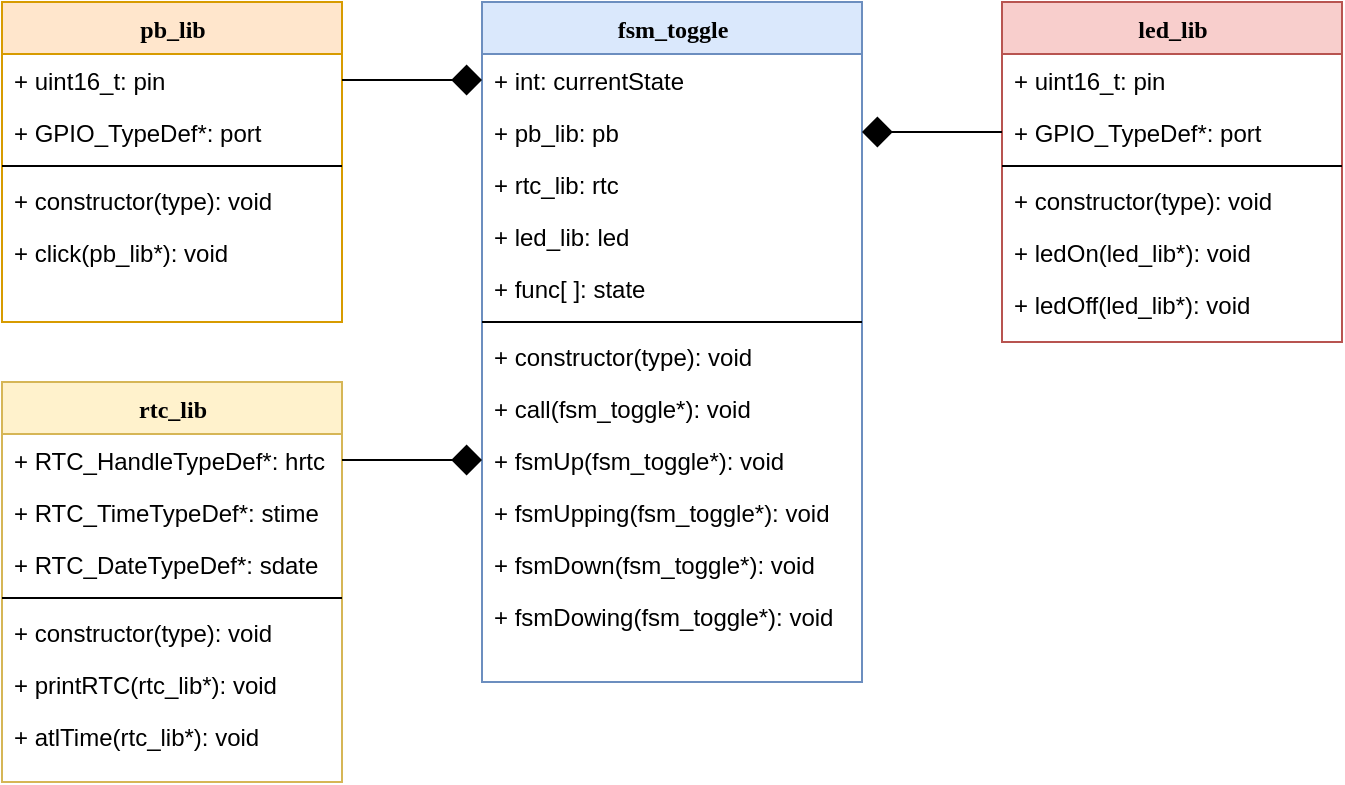 <mxfile version="14.1.2" type="device"><diagram name="Page-1" id="9f46799a-70d6-7492-0946-bef42562c5a5"><mxGraphModel dx="1719" dy="575" grid="1" gridSize="10" guides="1" tooltips="1" connect="1" arrows="1" fold="1" page="1" pageScale="1" pageWidth="1100" pageHeight="850" background="#ffffff" math="0" shadow="0"><root><mxCell id="0"/><mxCell id="1" parent="0"/><mxCell id="78961159f06e98e8-17" value="fsm_toggle" style="swimlane;html=1;fontStyle=1;align=center;verticalAlign=top;childLayout=stackLayout;horizontal=1;startSize=26;horizontalStack=0;resizeParent=1;resizeLast=0;collapsible=1;marginBottom=0;swimlaneFillColor=#ffffff;rounded=0;shadow=0;comic=0;labelBackgroundColor=none;strokeWidth=1;fillColor=#dae8fc;fontFamily=Verdana;fontSize=12;strokeColor=#6c8ebf;" parent="1" vertex="1"><mxGeometry x="170" y="150" width="190" height="340" as="geometry"/></mxCell><mxCell id="78961159f06e98e8-26" value="+ int: currentState" style="text;html=1;strokeColor=none;fillColor=none;align=left;verticalAlign=top;spacingLeft=4;spacingRight=4;whiteSpace=wrap;overflow=hidden;rotatable=0;points=[[0,0.5],[1,0.5]];portConstraint=eastwest;" parent="78961159f06e98e8-17" vertex="1"><mxGeometry y="26" width="190" height="26" as="geometry"/></mxCell><mxCell id="KftROP_ZPOcP-OnuVrkq-1" value="+ pb_lib: pb" style="text;html=1;strokeColor=none;fillColor=none;align=left;verticalAlign=top;spacingLeft=4;spacingRight=4;whiteSpace=wrap;overflow=hidden;rotatable=0;points=[[0,0.5],[1,0.5]];portConstraint=eastwest;" vertex="1" parent="78961159f06e98e8-17"><mxGeometry y="52" width="190" height="26" as="geometry"/></mxCell><mxCell id="KftROP_ZPOcP-OnuVrkq-2" value="+ rtc_lib: rtc" style="text;html=1;strokeColor=none;fillColor=none;align=left;verticalAlign=top;spacingLeft=4;spacingRight=4;whiteSpace=wrap;overflow=hidden;rotatable=0;points=[[0,0.5],[1,0.5]];portConstraint=eastwest;" vertex="1" parent="78961159f06e98e8-17"><mxGeometry y="78" width="190" height="26" as="geometry"/></mxCell><mxCell id="KftROP_ZPOcP-OnuVrkq-3" value="+ led_lib: led" style="text;html=1;strokeColor=none;fillColor=none;align=left;verticalAlign=top;spacingLeft=4;spacingRight=4;whiteSpace=wrap;overflow=hidden;rotatable=0;points=[[0,0.5],[1,0.5]];portConstraint=eastwest;" vertex="1" parent="78961159f06e98e8-17"><mxGeometry y="104" width="190" height="26" as="geometry"/></mxCell><mxCell id="78961159f06e98e8-24" value="+ func[ ]: state" style="text;html=1;strokeColor=none;fillColor=none;align=left;verticalAlign=top;spacingLeft=4;spacingRight=4;whiteSpace=wrap;overflow=hidden;rotatable=0;points=[[0,0.5],[1,0.5]];portConstraint=eastwest;" parent="78961159f06e98e8-17" vertex="1"><mxGeometry y="130" width="190" height="26" as="geometry"/></mxCell><mxCell id="78961159f06e98e8-19" value="" style="line;html=1;strokeWidth=1;fillColor=none;align=left;verticalAlign=middle;spacingTop=-1;spacingLeft=3;spacingRight=3;rotatable=0;labelPosition=right;points=[];portConstraint=eastwest;" parent="78961159f06e98e8-17" vertex="1"><mxGeometry y="156" width="190" height="8" as="geometry"/></mxCell><mxCell id="78961159f06e98e8-20" value="+ constructor(type): void" style="text;html=1;strokeColor=none;fillColor=none;align=left;verticalAlign=top;spacingLeft=4;spacingRight=4;whiteSpace=wrap;overflow=hidden;rotatable=0;points=[[0,0.5],[1,0.5]];portConstraint=eastwest;" parent="78961159f06e98e8-17" vertex="1"><mxGeometry y="164" width="190" height="26" as="geometry"/></mxCell><mxCell id="78961159f06e98e8-27" value="+ call(fsm_toggle*): void" style="text;html=1;strokeColor=none;fillColor=none;align=left;verticalAlign=top;spacingLeft=4;spacingRight=4;whiteSpace=wrap;overflow=hidden;rotatable=0;points=[[0,0.5],[1,0.5]];portConstraint=eastwest;" parent="78961159f06e98e8-17" vertex="1"><mxGeometry y="190" width="190" height="26" as="geometry"/></mxCell><mxCell id="KftROP_ZPOcP-OnuVrkq-13" value="+ fsmUp(fsm_toggle*): void" style="text;html=1;strokeColor=none;fillColor=none;align=left;verticalAlign=top;spacingLeft=4;spacingRight=4;whiteSpace=wrap;overflow=hidden;rotatable=0;points=[[0,0.5],[1,0.5]];portConstraint=eastwest;" vertex="1" parent="78961159f06e98e8-17"><mxGeometry y="216" width="190" height="26" as="geometry"/></mxCell><mxCell id="KftROP_ZPOcP-OnuVrkq-15" value="+ fsmUpping(fsm_toggle*): void" style="text;html=1;strokeColor=none;fillColor=none;align=left;verticalAlign=top;spacingLeft=4;spacingRight=4;whiteSpace=wrap;overflow=hidden;rotatable=0;points=[[0,0.5],[1,0.5]];portConstraint=eastwest;" vertex="1" parent="78961159f06e98e8-17"><mxGeometry y="242" width="190" height="26" as="geometry"/></mxCell><mxCell id="KftROP_ZPOcP-OnuVrkq-16" value="+ fsmDown(fsm_toggle*): void" style="text;html=1;strokeColor=none;fillColor=none;align=left;verticalAlign=top;spacingLeft=4;spacingRight=4;whiteSpace=wrap;overflow=hidden;rotatable=0;points=[[0,0.5],[1,0.5]];portConstraint=eastwest;" vertex="1" parent="78961159f06e98e8-17"><mxGeometry y="268" width="190" height="26" as="geometry"/></mxCell><mxCell id="KftROP_ZPOcP-OnuVrkq-17" value="+ fsmDowing(fsm_toggle*): void" style="text;html=1;strokeColor=none;fillColor=none;align=left;verticalAlign=top;spacingLeft=4;spacingRight=4;whiteSpace=wrap;overflow=hidden;rotatable=0;points=[[0,0.5],[1,0.5]];portConstraint=eastwest;" vertex="1" parent="78961159f06e98e8-17"><mxGeometry y="294" width="190" height="26" as="geometry"/></mxCell><mxCell id="KftROP_ZPOcP-OnuVrkq-4" value="led_lib" style="swimlane;html=1;fontStyle=1;align=center;verticalAlign=top;childLayout=stackLayout;horizontal=1;startSize=26;horizontalStack=0;resizeParent=1;resizeLast=0;collapsible=1;marginBottom=0;swimlaneFillColor=#ffffff;rounded=0;shadow=0;comic=0;labelBackgroundColor=none;strokeWidth=1;fillColor=#f8cecc;fontFamily=Verdana;fontSize=12;strokeColor=#b85450;" vertex="1" parent="1"><mxGeometry x="430" y="150" width="170" height="170" as="geometry"/></mxCell><mxCell id="KftROP_ZPOcP-OnuVrkq-5" value="+ uint16_t: pin" style="text;html=1;strokeColor=none;fillColor=none;align=left;verticalAlign=top;spacingLeft=4;spacingRight=4;whiteSpace=wrap;overflow=hidden;rotatable=0;points=[[0,0.5],[1,0.5]];portConstraint=eastwest;" vertex="1" parent="KftROP_ZPOcP-OnuVrkq-4"><mxGeometry y="26" width="170" height="26" as="geometry"/></mxCell><mxCell id="KftROP_ZPOcP-OnuVrkq-6" value="+ GPIO_TypeDef*: port" style="text;html=1;strokeColor=none;fillColor=none;align=left;verticalAlign=top;spacingLeft=4;spacingRight=4;whiteSpace=wrap;overflow=hidden;rotatable=0;points=[[0,0.5],[1,0.5]];portConstraint=eastwest;" vertex="1" parent="KftROP_ZPOcP-OnuVrkq-4"><mxGeometry y="52" width="170" height="26" as="geometry"/></mxCell><mxCell id="KftROP_ZPOcP-OnuVrkq-10" value="" style="line;html=1;strokeWidth=1;fillColor=none;align=left;verticalAlign=middle;spacingTop=-1;spacingLeft=3;spacingRight=3;rotatable=0;labelPosition=right;points=[];portConstraint=eastwest;" vertex="1" parent="KftROP_ZPOcP-OnuVrkq-4"><mxGeometry y="78" width="170" height="8" as="geometry"/></mxCell><mxCell id="KftROP_ZPOcP-OnuVrkq-11" value="+ constructor(type): void" style="text;html=1;strokeColor=none;fillColor=none;align=left;verticalAlign=top;spacingLeft=4;spacingRight=4;whiteSpace=wrap;overflow=hidden;rotatable=0;points=[[0,0.5],[1,0.5]];portConstraint=eastwest;" vertex="1" parent="KftROP_ZPOcP-OnuVrkq-4"><mxGeometry y="86" width="170" height="26" as="geometry"/></mxCell><mxCell id="KftROP_ZPOcP-OnuVrkq-12" value="+ ledOn(led_lib*): void" style="text;html=1;strokeColor=none;fillColor=none;align=left;verticalAlign=top;spacingLeft=4;spacingRight=4;whiteSpace=wrap;overflow=hidden;rotatable=0;points=[[0,0.5],[1,0.5]];portConstraint=eastwest;" vertex="1" parent="KftROP_ZPOcP-OnuVrkq-4"><mxGeometry y="112" width="170" height="26" as="geometry"/></mxCell><mxCell id="KftROP_ZPOcP-OnuVrkq-24" value="+ ledOff(led_lib*): void" style="text;html=1;strokeColor=none;fillColor=none;align=left;verticalAlign=top;spacingLeft=4;spacingRight=4;whiteSpace=wrap;overflow=hidden;rotatable=0;points=[[0,0.5],[1,0.5]];portConstraint=eastwest;" vertex="1" parent="KftROP_ZPOcP-OnuVrkq-4"><mxGeometry y="138" width="170" height="26" as="geometry"/></mxCell><mxCell id="KftROP_ZPOcP-OnuVrkq-18" value="pb_lib" style="swimlane;html=1;fontStyle=1;align=center;verticalAlign=top;childLayout=stackLayout;horizontal=1;startSize=26;horizontalStack=0;resizeParent=1;resizeLast=0;collapsible=1;marginBottom=0;swimlaneFillColor=#ffffff;rounded=0;shadow=0;comic=0;labelBackgroundColor=none;strokeWidth=1;fillColor=#ffe6cc;fontFamily=Verdana;fontSize=12;strokeColor=#d79b00;" vertex="1" parent="1"><mxGeometry x="-70" y="150" width="170" height="160" as="geometry"/></mxCell><mxCell id="KftROP_ZPOcP-OnuVrkq-19" value="+ uint16_t: pin" style="text;html=1;strokeColor=none;fillColor=none;align=left;verticalAlign=top;spacingLeft=4;spacingRight=4;whiteSpace=wrap;overflow=hidden;rotatable=0;points=[[0,0.5],[1,0.5]];portConstraint=eastwest;" vertex="1" parent="KftROP_ZPOcP-OnuVrkq-18"><mxGeometry y="26" width="170" height="26" as="geometry"/></mxCell><mxCell id="KftROP_ZPOcP-OnuVrkq-20" value="+ GPIO_TypeDef*: port" style="text;html=1;strokeColor=none;fillColor=none;align=left;verticalAlign=top;spacingLeft=4;spacingRight=4;whiteSpace=wrap;overflow=hidden;rotatable=0;points=[[0,0.5],[1,0.5]];portConstraint=eastwest;" vertex="1" parent="KftROP_ZPOcP-OnuVrkq-18"><mxGeometry y="52" width="170" height="26" as="geometry"/></mxCell><mxCell id="KftROP_ZPOcP-OnuVrkq-21" value="" style="line;html=1;strokeWidth=1;fillColor=none;align=left;verticalAlign=middle;spacingTop=-1;spacingLeft=3;spacingRight=3;rotatable=0;labelPosition=right;points=[];portConstraint=eastwest;" vertex="1" parent="KftROP_ZPOcP-OnuVrkq-18"><mxGeometry y="78" width="170" height="8" as="geometry"/></mxCell><mxCell id="KftROP_ZPOcP-OnuVrkq-22" value="+ constructor(type): void" style="text;html=1;strokeColor=none;fillColor=none;align=left;verticalAlign=top;spacingLeft=4;spacingRight=4;whiteSpace=wrap;overflow=hidden;rotatable=0;points=[[0,0.5],[1,0.5]];portConstraint=eastwest;" vertex="1" parent="KftROP_ZPOcP-OnuVrkq-18"><mxGeometry y="86" width="170" height="26" as="geometry"/></mxCell><mxCell id="KftROP_ZPOcP-OnuVrkq-23" value="+ click(pb_lib*): void" style="text;html=1;strokeColor=none;fillColor=none;align=left;verticalAlign=top;spacingLeft=4;spacingRight=4;whiteSpace=wrap;overflow=hidden;rotatable=0;points=[[0,0.5],[1,0.5]];portConstraint=eastwest;" vertex="1" parent="KftROP_ZPOcP-OnuVrkq-18"><mxGeometry y="112" width="170" height="26" as="geometry"/></mxCell><mxCell id="KftROP_ZPOcP-OnuVrkq-25" value="rtc_lib" style="swimlane;html=1;fontStyle=1;align=center;verticalAlign=top;childLayout=stackLayout;horizontal=1;startSize=26;horizontalStack=0;resizeParent=1;resizeLast=0;collapsible=1;marginBottom=0;swimlaneFillColor=#ffffff;rounded=0;shadow=0;comic=0;labelBackgroundColor=none;strokeWidth=1;fillColor=#fff2cc;fontFamily=Verdana;fontSize=12;strokeColor=#d6b656;" vertex="1" parent="1"><mxGeometry x="-70" y="340" width="170" height="200" as="geometry"/></mxCell><mxCell id="KftROP_ZPOcP-OnuVrkq-26" value="+ RTC_HandleTypeDef*: hrtc" style="text;html=1;strokeColor=none;fillColor=none;align=left;verticalAlign=top;spacingLeft=4;spacingRight=4;whiteSpace=wrap;overflow=hidden;rotatable=0;points=[[0,0.5],[1,0.5]];portConstraint=eastwest;" vertex="1" parent="KftROP_ZPOcP-OnuVrkq-25"><mxGeometry y="26" width="170" height="26" as="geometry"/></mxCell><mxCell id="KftROP_ZPOcP-OnuVrkq-27" value="+ RTC_TimeTypeDef*: stime" style="text;html=1;strokeColor=none;fillColor=none;align=left;verticalAlign=top;spacingLeft=4;spacingRight=4;whiteSpace=wrap;overflow=hidden;rotatable=0;points=[[0,0.5],[1,0.5]];portConstraint=eastwest;" vertex="1" parent="KftROP_ZPOcP-OnuVrkq-25"><mxGeometry y="52" width="170" height="26" as="geometry"/></mxCell><mxCell id="KftROP_ZPOcP-OnuVrkq-31" value="+ RTC_DateTypeDef*: sdate" style="text;html=1;strokeColor=none;fillColor=none;align=left;verticalAlign=top;spacingLeft=4;spacingRight=4;whiteSpace=wrap;overflow=hidden;rotatable=0;points=[[0,0.5],[1,0.5]];portConstraint=eastwest;" vertex="1" parent="KftROP_ZPOcP-OnuVrkq-25"><mxGeometry y="78" width="170" height="26" as="geometry"/></mxCell><mxCell id="KftROP_ZPOcP-OnuVrkq-28" value="" style="line;html=1;strokeWidth=1;fillColor=none;align=left;verticalAlign=middle;spacingTop=-1;spacingLeft=3;spacingRight=3;rotatable=0;labelPosition=right;points=[];portConstraint=eastwest;" vertex="1" parent="KftROP_ZPOcP-OnuVrkq-25"><mxGeometry y="104" width="170" height="8" as="geometry"/></mxCell><mxCell id="KftROP_ZPOcP-OnuVrkq-29" value="+ constructor(type): void" style="text;html=1;strokeColor=none;fillColor=none;align=left;verticalAlign=top;spacingLeft=4;spacingRight=4;whiteSpace=wrap;overflow=hidden;rotatable=0;points=[[0,0.5],[1,0.5]];portConstraint=eastwest;" vertex="1" parent="KftROP_ZPOcP-OnuVrkq-25"><mxGeometry y="112" width="170" height="26" as="geometry"/></mxCell><mxCell id="KftROP_ZPOcP-OnuVrkq-30" value="+ printRTC(rtc_lib*): void" style="text;html=1;strokeColor=none;fillColor=none;align=left;verticalAlign=top;spacingLeft=4;spacingRight=4;whiteSpace=wrap;overflow=hidden;rotatable=0;points=[[0,0.5],[1,0.5]];portConstraint=eastwest;" vertex="1" parent="KftROP_ZPOcP-OnuVrkq-25"><mxGeometry y="138" width="170" height="26" as="geometry"/></mxCell><mxCell id="KftROP_ZPOcP-OnuVrkq-32" value="+ atlTime(rtc_lib*): void" style="text;html=1;strokeColor=none;fillColor=none;align=left;verticalAlign=top;spacingLeft=4;spacingRight=4;whiteSpace=wrap;overflow=hidden;rotatable=0;points=[[0,0.5],[1,0.5]];portConstraint=eastwest;" vertex="1" parent="KftROP_ZPOcP-OnuVrkq-25"><mxGeometry y="164" width="170" height="26" as="geometry"/></mxCell><mxCell id="KftROP_ZPOcP-OnuVrkq-33" style="edgeStyle=orthogonalEdgeStyle;rounded=0;orthogonalLoop=1;jettySize=auto;html=1;exitX=0;exitY=0.5;exitDx=0;exitDy=0;entryX=1;entryY=0.5;entryDx=0;entryDy=0;endArrow=none;endFill=0;startArrow=diamond;startFill=1;startSize=13;" edge="1" parent="1" source="78961159f06e98e8-26" target="KftROP_ZPOcP-OnuVrkq-19"><mxGeometry relative="1" as="geometry"/></mxCell><mxCell id="KftROP_ZPOcP-OnuVrkq-34" style="edgeStyle=orthogonalEdgeStyle;rounded=0;orthogonalLoop=1;jettySize=auto;html=1;exitX=0;exitY=0.5;exitDx=0;exitDy=0;entryX=1;entryY=0.5;entryDx=0;entryDy=0;startArrow=diamond;startFill=1;startSize=13;endArrow=none;endFill=0;" edge="1" parent="1" source="KftROP_ZPOcP-OnuVrkq-13" target="KftROP_ZPOcP-OnuVrkq-26"><mxGeometry relative="1" as="geometry"/></mxCell><mxCell id="KftROP_ZPOcP-OnuVrkq-35" style="edgeStyle=orthogonalEdgeStyle;rounded=0;orthogonalLoop=1;jettySize=auto;html=1;exitX=1;exitY=0.5;exitDx=0;exitDy=0;entryX=0;entryY=0.5;entryDx=0;entryDy=0;startArrow=diamond;startFill=1;startSize=13;endArrow=none;endFill=0;" edge="1" parent="1" source="KftROP_ZPOcP-OnuVrkq-1" target="KftROP_ZPOcP-OnuVrkq-6"><mxGeometry relative="1" as="geometry"/></mxCell></root></mxGraphModel></diagram></mxfile>